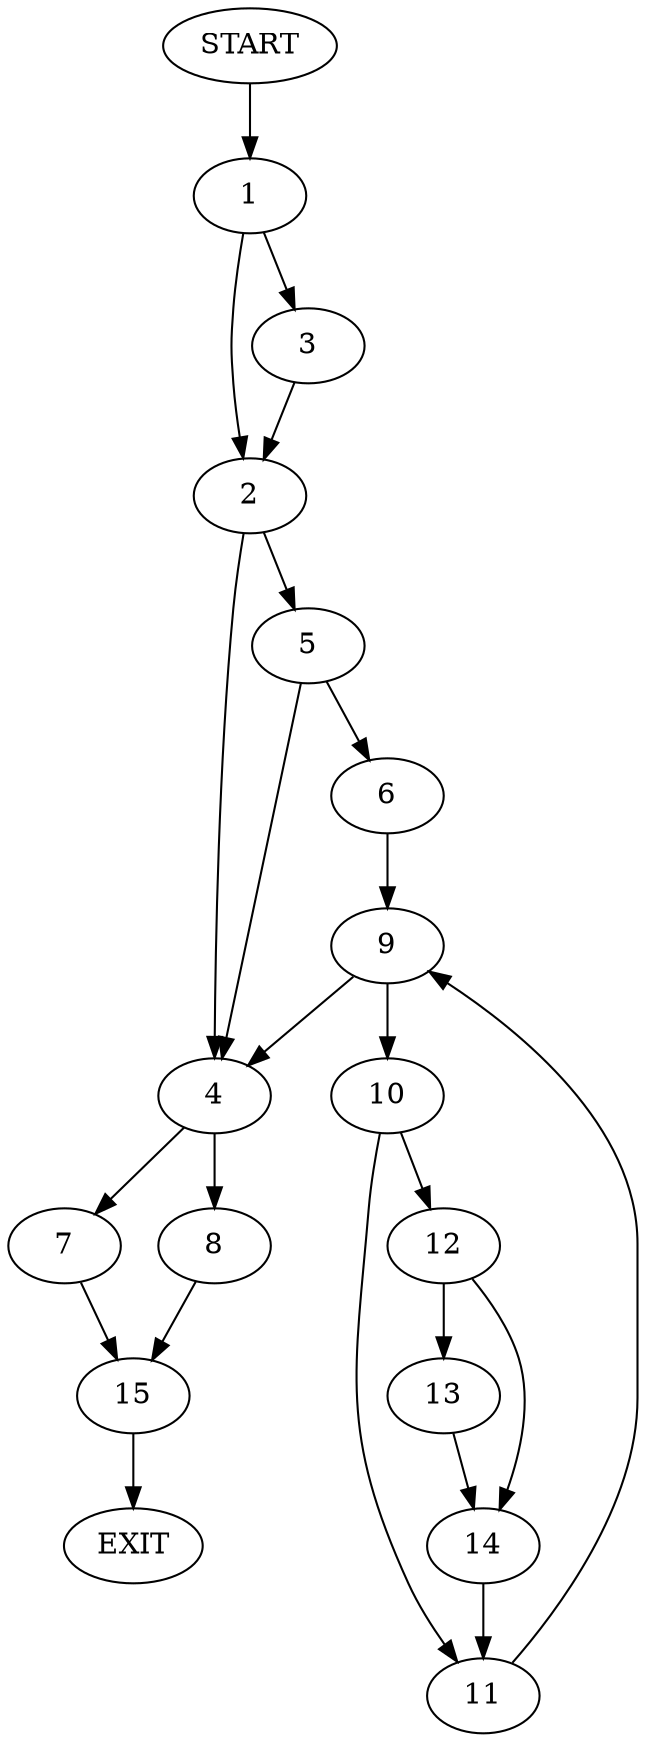 digraph {
0 [label="START"]
16 [label="EXIT"]
0 -> 1
1 -> 2
1 -> 3
2 -> 4
2 -> 5
3 -> 2
5 -> 4
5 -> 6
4 -> 7
4 -> 8
6 -> 9
9 -> 4
9 -> 10
10 -> 11
10 -> 12
12 -> 13
12 -> 14
11 -> 9
14 -> 11
13 -> 14
8 -> 15
7 -> 15
15 -> 16
}
